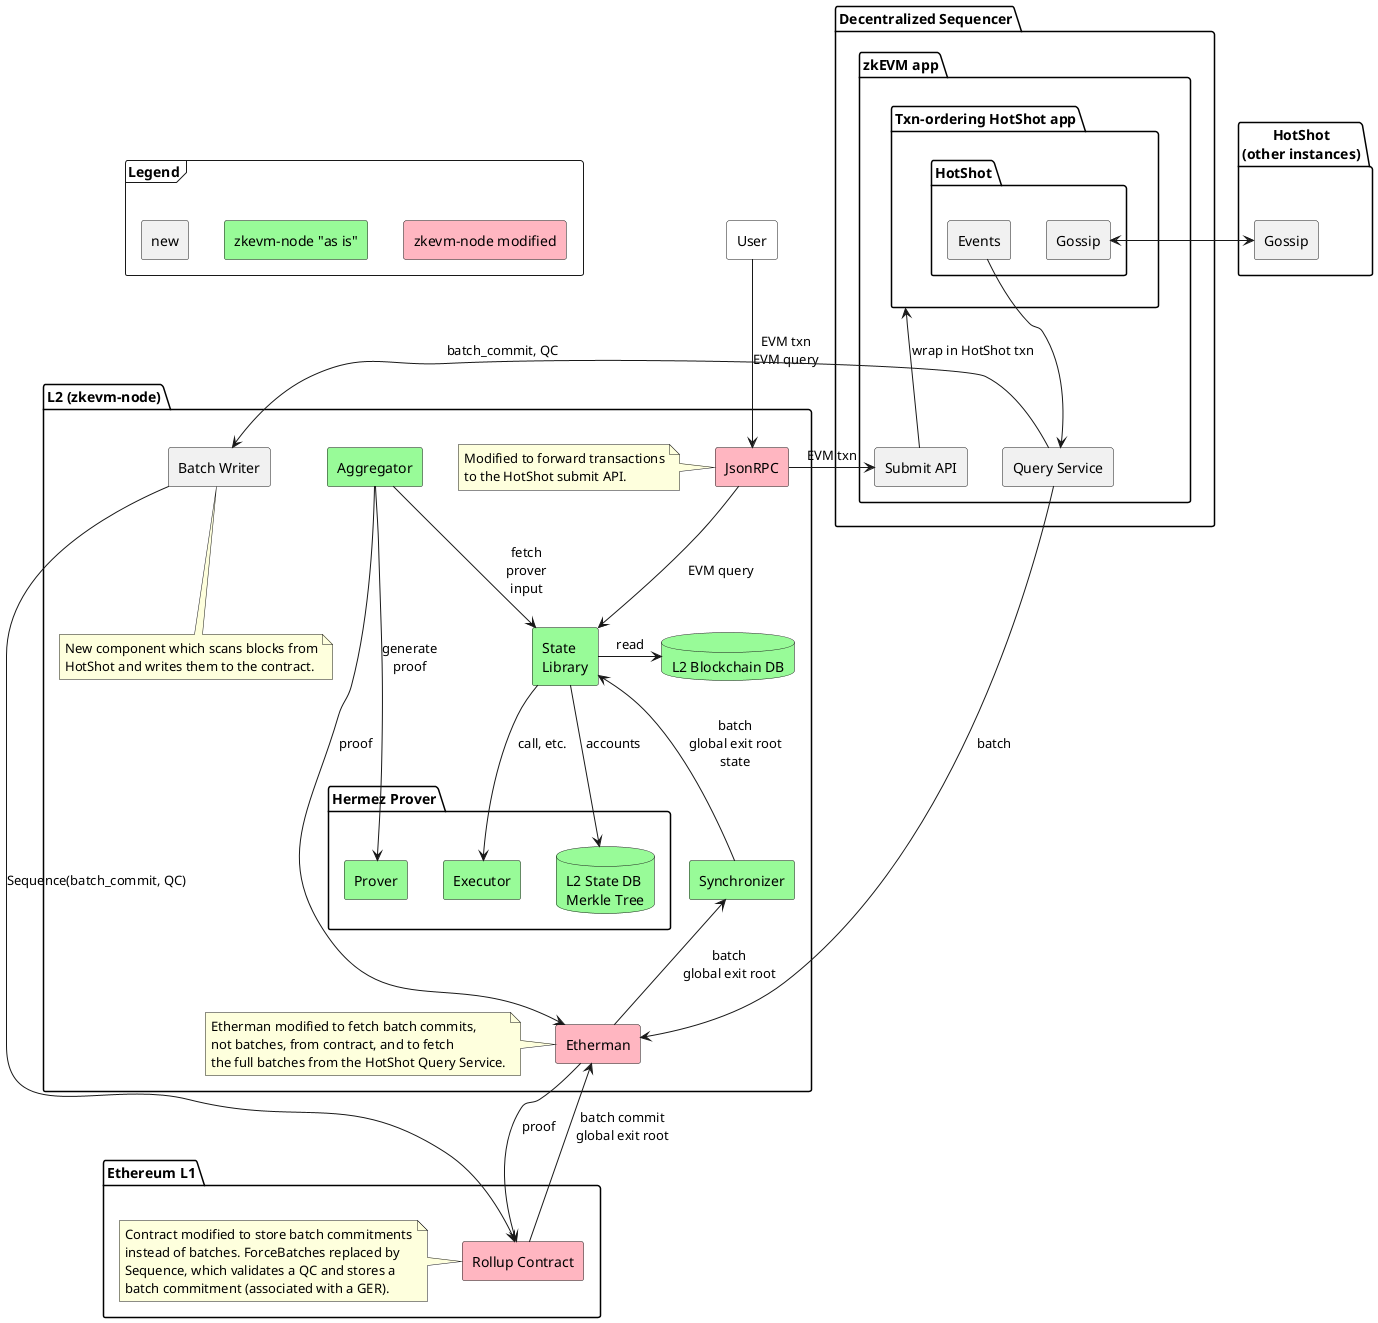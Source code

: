 @startuml
skinparam componentStyle rectangle

frame Legend {
  component "zkevm-node "as is"" as Original #PaleGreen
  component "zkevm-node modified" as Modified #LightPink
  component "new" as New
}

New -[hidden]r-> Original
Original -[hidden]r-> Modified

component User #White
package "HotShot\n(other instances)" as HotShotExternal {
  component "Gossip" as GossipExternal
}

package "Decentralized Sequencer" {
  package "zkEVM app" as zkApp {
    component "Query Service" as QueryService
    component "Submit API" as Submit
    package "Txn-ordering HotShot app" as App {
      package HotShot {
        component "Gossip" as GossipInternal
        component "Events" as HotShotEvents
      }
    }
  }
}

package "Ethereum L1" as L1 {
  component "Rollup Contract" as Rollup #LightPink
  note left of Rollup
    Contract modified to store batch commitments
    instead of batches. ForceBatches replaced by
    Sequence, which validates a QC and stores a
    batch commitment (associated with a GER).
  end note
  ' component "Bridge L1" as BridgeL1 #PaleGreen
}


package "L2 (zkevm-node)" as L2 {
  component JsonRPC #LightPink
  note left of JsonRPC
    Modified to forward transactions
    to the HotShot submit API.
  end note
  database L2DB #PaleGreen [
    L2 Blockchain DB
  ]
  package "Hermez Prover" as HermezProver {
    component Prover #PaleGreen
    component Executor #PaleGreen
    database Tree #PaleGreen [
      L2 State DB
      Merkle Tree
    ]
  }
  'component "Bridge L2" as BridgeL2 #PaleGreen
  component Etherman #LightPink
  note left of Etherman
    Etherman modified to fetch batch commits,
    not batches, from contract, and to fetch
    the full batches from the HotShot Query Service.
  end note
  component Aggregator #PaleGreen
  component "State\nLibrary" as State #PaleGreen
  component Synchronizer #PaleGreen
  component "Batch Writer" as BatchWriter
  note bottom of BatchWriter
    New component which scans blocks from
    HotShot and writes them to the contract.
  end note
}

User -down-> JsonRPC: EVM txn\nEVM query
'User -[hidden]> Submit
'positions the User box in a better place
'User -[hidden]> L2

JsonRPC -> Submit: EVM txn

GossipInternal <-> GossipExternal

QueryService -> BatchWriter: batch_commit, QC
BatchWriter -> Rollup: Sequence(batch_commit, QC)

JsonRPC --> State: EVM query

State -> L2DB: read
State --> Tree: accounts
State --> Executor: call, etc.

Aggregator --> State: fetch\nprover\ninput
Aggregator --> Etherman: proof
Aggregator --> Prover: generate\nproof
Etherman --> Rollup: proof
Etherman <- Rollup: batch commit\nglobal exit root
Etherman <- QueryService: batch
Synchronizer <-- Etherman: batch\nglobal exit root
State <-- Synchronizer: batch\nglobal exit root\nstate

' Prover ..> BridgeL2
' User --> BridgeL1
Submit -up-> App: wrap in HotShot txn
HotShotEvents -down-> QueryService

@enduml
